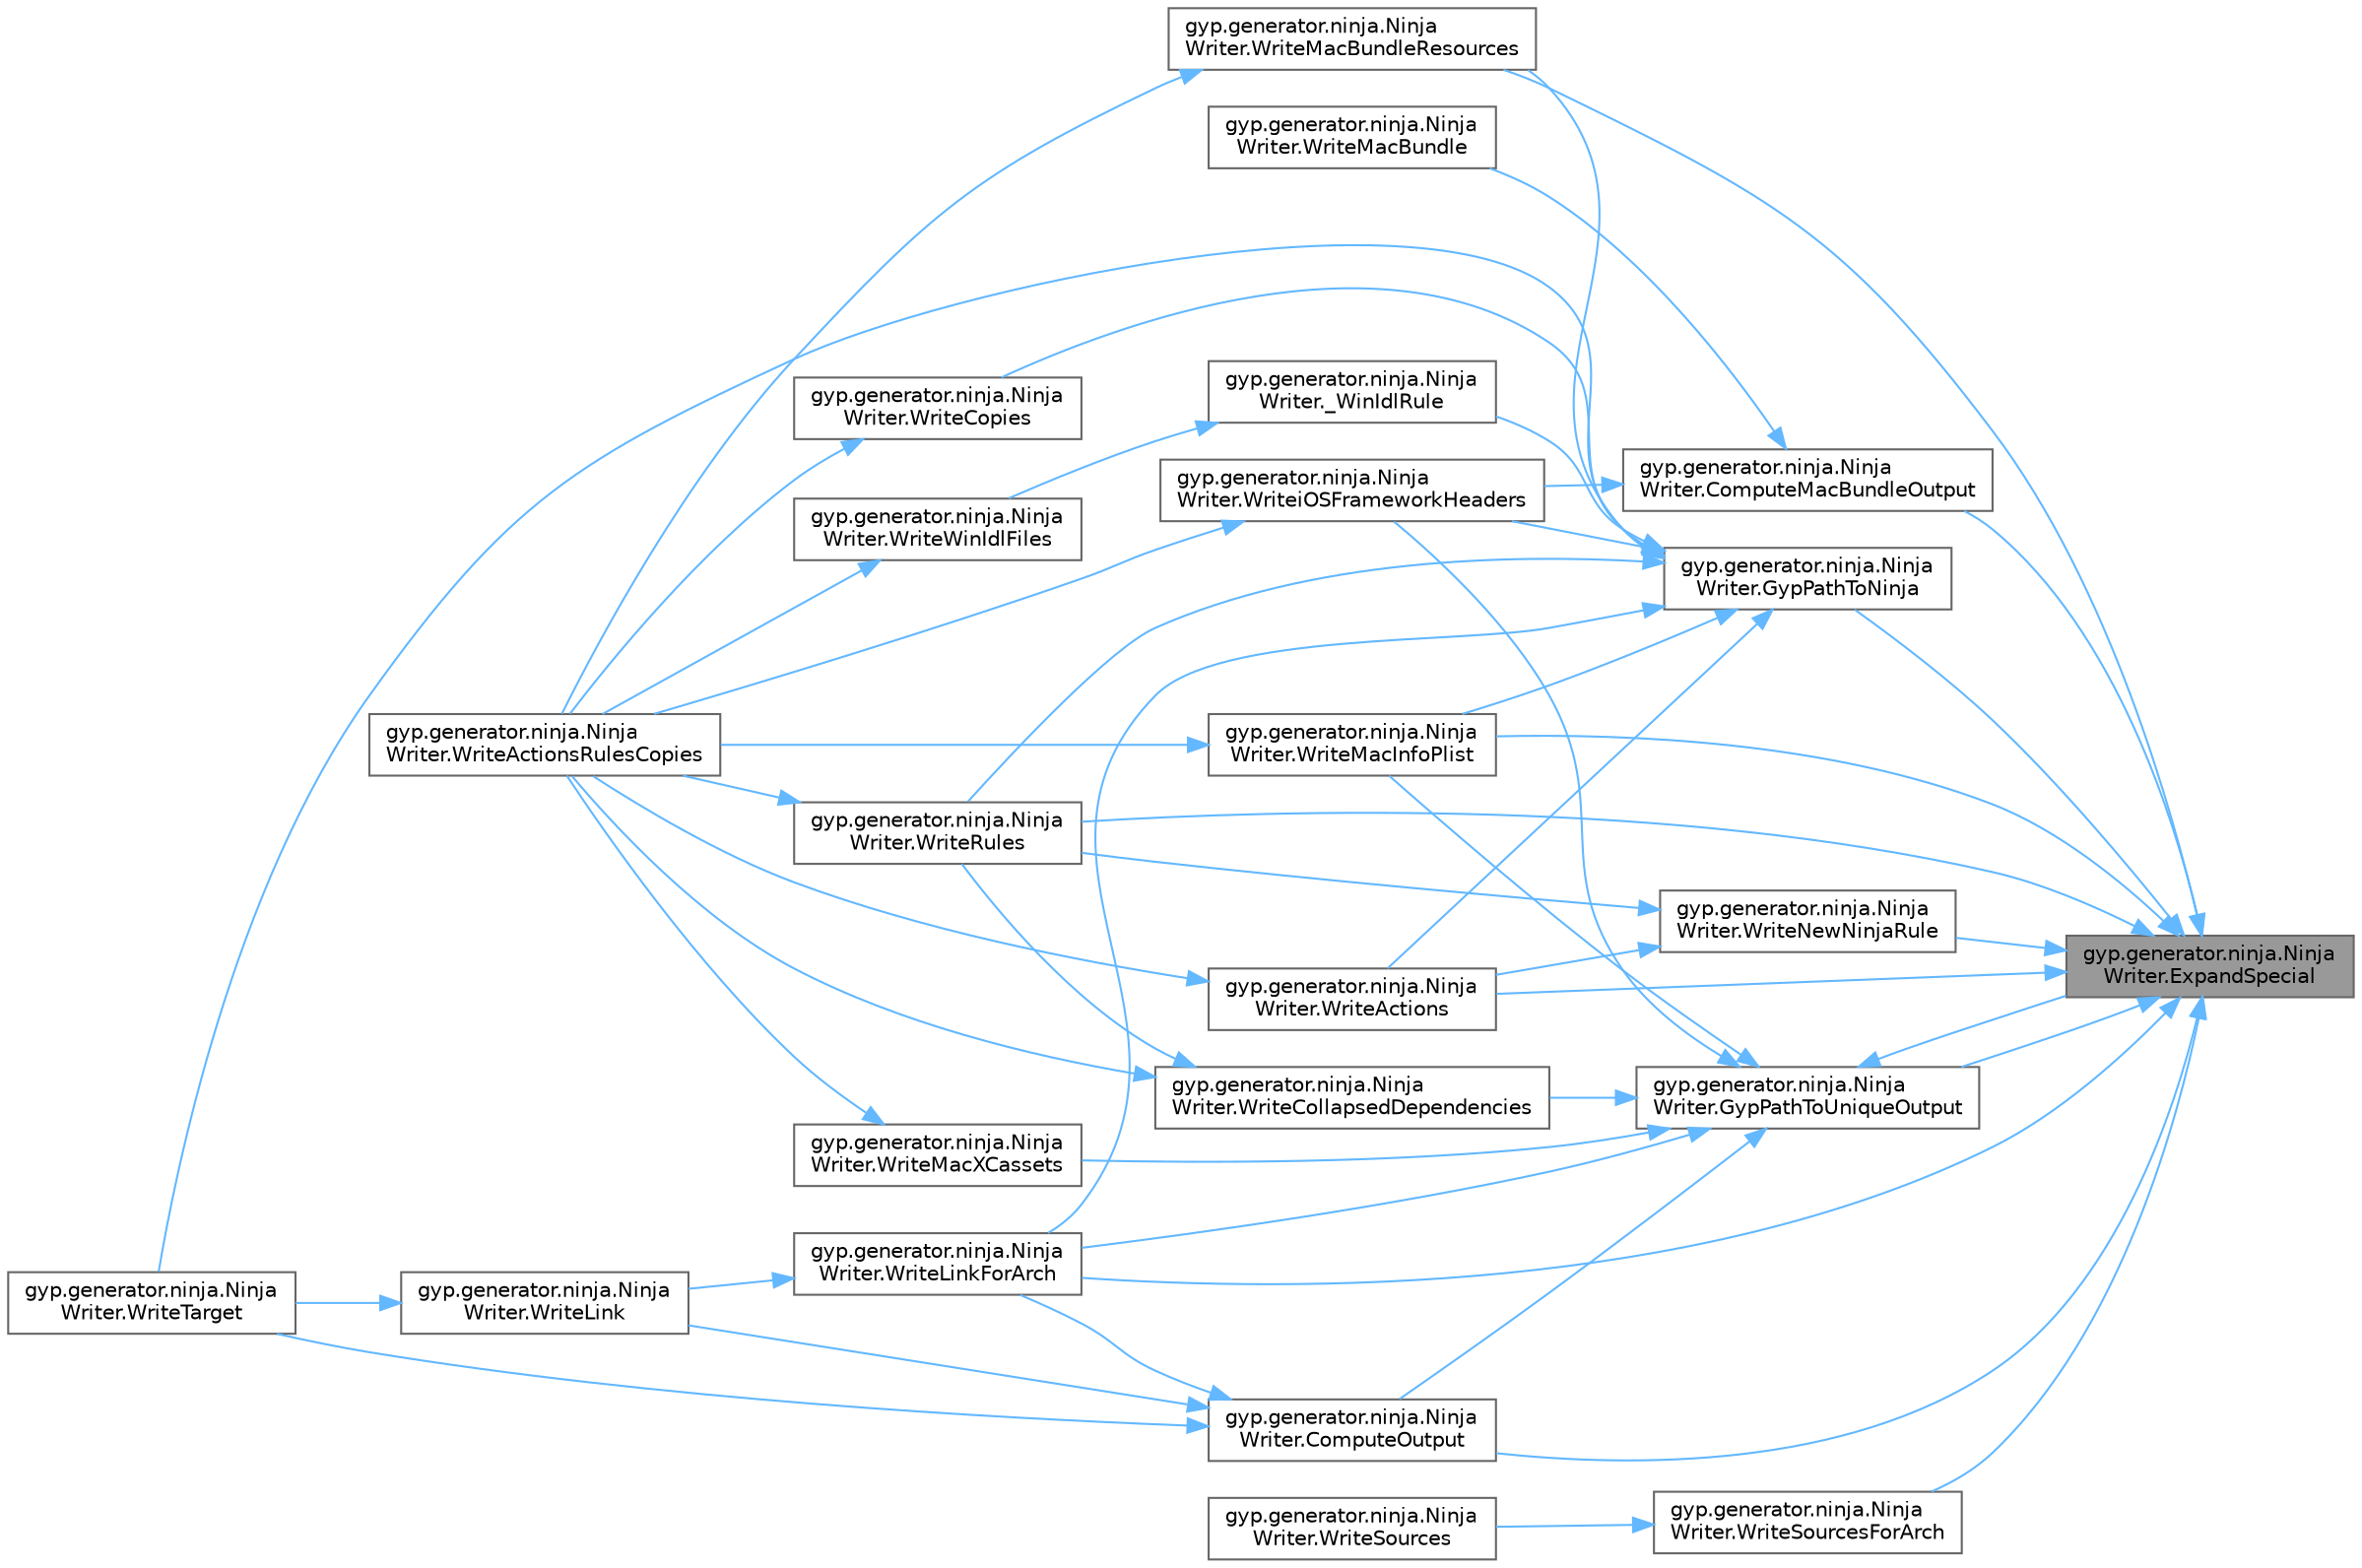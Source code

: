 digraph "gyp.generator.ninja.NinjaWriter.ExpandSpecial"
{
 // LATEX_PDF_SIZE
  bgcolor="transparent";
  edge [fontname=Helvetica,fontsize=10,labelfontname=Helvetica,labelfontsize=10];
  node [fontname=Helvetica,fontsize=10,shape=box,height=0.2,width=0.4];
  rankdir="RL";
  Node1 [id="Node000001",label="gyp.generator.ninja.Ninja\lWriter.ExpandSpecial",height=0.2,width=0.4,color="gray40", fillcolor="grey60", style="filled", fontcolor="black",tooltip=" "];
  Node1 -> Node2 [id="edge49_Node000001_Node000002",dir="back",color="steelblue1",style="solid",tooltip=" "];
  Node2 [id="Node000002",label="gyp.generator.ninja.Ninja\lWriter.ComputeMacBundleOutput",height=0.2,width=0.4,color="grey40", fillcolor="white", style="filled",URL="$classgyp_1_1generator_1_1ninja_1_1_ninja_writer.html#a57e8f449fd4dbbc33e903f0c6685b99d",tooltip=" "];
  Node2 -> Node3 [id="edge50_Node000002_Node000003",dir="back",color="steelblue1",style="solid",tooltip=" "];
  Node3 [id="Node000003",label="gyp.generator.ninja.Ninja\lWriter.WriteiOSFrameworkHeaders",height=0.2,width=0.4,color="grey40", fillcolor="white", style="filled",URL="$classgyp_1_1generator_1_1ninja_1_1_ninja_writer.html#ac9975ed5336cd68d74ffe92e0b6f372e",tooltip=" "];
  Node3 -> Node4 [id="edge51_Node000003_Node000004",dir="back",color="steelblue1",style="solid",tooltip=" "];
  Node4 [id="Node000004",label="gyp.generator.ninja.Ninja\lWriter.WriteActionsRulesCopies",height=0.2,width=0.4,color="grey40", fillcolor="white", style="filled",URL="$classgyp_1_1generator_1_1ninja_1_1_ninja_writer.html#a08fe4faba472a5933b5459cf99bee1dd",tooltip=" "];
  Node2 -> Node5 [id="edge52_Node000002_Node000005",dir="back",color="steelblue1",style="solid",tooltip=" "];
  Node5 [id="Node000005",label="gyp.generator.ninja.Ninja\lWriter.WriteMacBundle",height=0.2,width=0.4,color="grey40", fillcolor="white", style="filled",URL="$classgyp_1_1generator_1_1ninja_1_1_ninja_writer.html#a816d7ec8367021cfe0f89f7dff53c655",tooltip=" "];
  Node1 -> Node6 [id="edge53_Node000001_Node000006",dir="back",color="steelblue1",style="solid",tooltip=" "];
  Node6 [id="Node000006",label="gyp.generator.ninja.Ninja\lWriter.ComputeOutput",height=0.2,width=0.4,color="grey40", fillcolor="white", style="filled",URL="$classgyp_1_1generator_1_1ninja_1_1_ninja_writer.html#a4e891252d51c6157865f8a6fd2666a23",tooltip=" "];
  Node6 -> Node7 [id="edge54_Node000006_Node000007",dir="back",color="steelblue1",style="solid",tooltip=" "];
  Node7 [id="Node000007",label="gyp.generator.ninja.Ninja\lWriter.WriteLink",height=0.2,width=0.4,color="grey40", fillcolor="white", style="filled",URL="$classgyp_1_1generator_1_1ninja_1_1_ninja_writer.html#a8cc3761a4301bfe622e401db757937c0",tooltip=" "];
  Node7 -> Node8 [id="edge55_Node000007_Node000008",dir="back",color="steelblue1",style="solid",tooltip=" "];
  Node8 [id="Node000008",label="gyp.generator.ninja.Ninja\lWriter.WriteTarget",height=0.2,width=0.4,color="grey40", fillcolor="white", style="filled",URL="$classgyp_1_1generator_1_1ninja_1_1_ninja_writer.html#acdac1bc5e8a5c376979376aedeb1331b",tooltip=" "];
  Node6 -> Node9 [id="edge56_Node000006_Node000009",dir="back",color="steelblue1",style="solid",tooltip=" "];
  Node9 [id="Node000009",label="gyp.generator.ninja.Ninja\lWriter.WriteLinkForArch",height=0.2,width=0.4,color="grey40", fillcolor="white", style="filled",URL="$classgyp_1_1generator_1_1ninja_1_1_ninja_writer.html#af3d9d233371727340c75d2767f79799c",tooltip=" "];
  Node9 -> Node7 [id="edge57_Node000009_Node000007",dir="back",color="steelblue1",style="solid",tooltip=" "];
  Node6 -> Node8 [id="edge58_Node000006_Node000008",dir="back",color="steelblue1",style="solid",tooltip=" "];
  Node1 -> Node10 [id="edge59_Node000001_Node000010",dir="back",color="steelblue1",style="solid",tooltip=" "];
  Node10 [id="Node000010",label="gyp.generator.ninja.Ninja\lWriter.GypPathToNinja",height=0.2,width=0.4,color="grey40", fillcolor="white", style="filled",URL="$classgyp_1_1generator_1_1ninja_1_1_ninja_writer.html#a037fa437e649d954424febeed3260cf6",tooltip=" "];
  Node10 -> Node11 [id="edge60_Node000010_Node000011",dir="back",color="steelblue1",style="solid",tooltip=" "];
  Node11 [id="Node000011",label="gyp.generator.ninja.Ninja\lWriter._WinIdlRule",height=0.2,width=0.4,color="grey40", fillcolor="white", style="filled",URL="$classgyp_1_1generator_1_1ninja_1_1_ninja_writer.html#ac788e708e495ff0ff36da7d362454705",tooltip=" "];
  Node11 -> Node12 [id="edge61_Node000011_Node000012",dir="back",color="steelblue1",style="solid",tooltip=" "];
  Node12 [id="Node000012",label="gyp.generator.ninja.Ninja\lWriter.WriteWinIdlFiles",height=0.2,width=0.4,color="grey40", fillcolor="white", style="filled",URL="$classgyp_1_1generator_1_1ninja_1_1_ninja_writer.html#aea467415fbc4ffc45c90ae34b57ac4e5",tooltip=" "];
  Node12 -> Node4 [id="edge62_Node000012_Node000004",dir="back",color="steelblue1",style="solid",tooltip=" "];
  Node10 -> Node13 [id="edge63_Node000010_Node000013",dir="back",color="steelblue1",style="solid",tooltip=" "];
  Node13 [id="Node000013",label="gyp.generator.ninja.Ninja\lWriter.WriteActions",height=0.2,width=0.4,color="grey40", fillcolor="white", style="filled",URL="$classgyp_1_1generator_1_1ninja_1_1_ninja_writer.html#a655dd768b80c8065f498f0775ca48906",tooltip=" "];
  Node13 -> Node4 [id="edge64_Node000013_Node000004",dir="back",color="steelblue1",style="solid",tooltip=" "];
  Node10 -> Node14 [id="edge65_Node000010_Node000014",dir="back",color="steelblue1",style="solid",tooltip=" "];
  Node14 [id="Node000014",label="gyp.generator.ninja.Ninja\lWriter.WriteCopies",height=0.2,width=0.4,color="grey40", fillcolor="white", style="filled",URL="$classgyp_1_1generator_1_1ninja_1_1_ninja_writer.html#aa85c15f5a18f80d340f8b3e64df2c0a5",tooltip=" "];
  Node14 -> Node4 [id="edge66_Node000014_Node000004",dir="back",color="steelblue1",style="solid",tooltip=" "];
  Node10 -> Node3 [id="edge67_Node000010_Node000003",dir="back",color="steelblue1",style="solid",tooltip=" "];
  Node10 -> Node9 [id="edge68_Node000010_Node000009",dir="back",color="steelblue1",style="solid",tooltip=" "];
  Node10 -> Node15 [id="edge69_Node000010_Node000015",dir="back",color="steelblue1",style="solid",tooltip=" "];
  Node15 [id="Node000015",label="gyp.generator.ninja.Ninja\lWriter.WriteMacBundleResources",height=0.2,width=0.4,color="grey40", fillcolor="white", style="filled",URL="$classgyp_1_1generator_1_1ninja_1_1_ninja_writer.html#ae79938b1b1859f0f413b3ad68dcdfe9d",tooltip=" "];
  Node15 -> Node4 [id="edge70_Node000015_Node000004",dir="back",color="steelblue1",style="solid",tooltip=" "];
  Node10 -> Node16 [id="edge71_Node000010_Node000016",dir="back",color="steelblue1",style="solid",tooltip=" "];
  Node16 [id="Node000016",label="gyp.generator.ninja.Ninja\lWriter.WriteMacInfoPlist",height=0.2,width=0.4,color="grey40", fillcolor="white", style="filled",URL="$classgyp_1_1generator_1_1ninja_1_1_ninja_writer.html#ab52416a6b9d952a205a3b1ba073f637e",tooltip=" "];
  Node16 -> Node4 [id="edge72_Node000016_Node000004",dir="back",color="steelblue1",style="solid",tooltip=" "];
  Node10 -> Node17 [id="edge73_Node000010_Node000017",dir="back",color="steelblue1",style="solid",tooltip=" "];
  Node17 [id="Node000017",label="gyp.generator.ninja.Ninja\lWriter.WriteRules",height=0.2,width=0.4,color="grey40", fillcolor="white", style="filled",URL="$classgyp_1_1generator_1_1ninja_1_1_ninja_writer.html#a9c7366ceaedc2c7f42743b108656668c",tooltip=" "];
  Node17 -> Node4 [id="edge74_Node000017_Node000004",dir="back",color="steelblue1",style="solid",tooltip=" "];
  Node10 -> Node8 [id="edge75_Node000010_Node000008",dir="back",color="steelblue1",style="solid",tooltip=" "];
  Node1 -> Node18 [id="edge76_Node000001_Node000018",dir="back",color="steelblue1",style="solid",tooltip=" "];
  Node18 [id="Node000018",label="gyp.generator.ninja.Ninja\lWriter.GypPathToUniqueOutput",height=0.2,width=0.4,color="grey40", fillcolor="white", style="filled",URL="$classgyp_1_1generator_1_1ninja_1_1_ninja_writer.html#a9eb0b2da57de236bf240557d8780c03e",tooltip=" "];
  Node18 -> Node6 [id="edge77_Node000018_Node000006",dir="back",color="steelblue1",style="solid",tooltip=" "];
  Node18 -> Node1 [id="edge78_Node000018_Node000001",dir="back",color="steelblue1",style="solid",tooltip=" "];
  Node18 -> Node19 [id="edge79_Node000018_Node000019",dir="back",color="steelblue1",style="solid",tooltip=" "];
  Node19 [id="Node000019",label="gyp.generator.ninja.Ninja\lWriter.WriteCollapsedDependencies",height=0.2,width=0.4,color="grey40", fillcolor="white", style="filled",URL="$classgyp_1_1generator_1_1ninja_1_1_ninja_writer.html#a57fa8abb97fa2a2044a127997ca29af2",tooltip=" "];
  Node19 -> Node4 [id="edge80_Node000019_Node000004",dir="back",color="steelblue1",style="solid",tooltip=" "];
  Node19 -> Node17 [id="edge81_Node000019_Node000017",dir="back",color="steelblue1",style="solid",tooltip=" "];
  Node18 -> Node3 [id="edge82_Node000018_Node000003",dir="back",color="steelblue1",style="solid",tooltip=" "];
  Node18 -> Node9 [id="edge83_Node000018_Node000009",dir="back",color="steelblue1",style="solid",tooltip=" "];
  Node18 -> Node16 [id="edge84_Node000018_Node000016",dir="back",color="steelblue1",style="solid",tooltip=" "];
  Node18 -> Node20 [id="edge85_Node000018_Node000020",dir="back",color="steelblue1",style="solid",tooltip=" "];
  Node20 [id="Node000020",label="gyp.generator.ninja.Ninja\lWriter.WriteMacXCassets",height=0.2,width=0.4,color="grey40", fillcolor="white", style="filled",URL="$classgyp_1_1generator_1_1ninja_1_1_ninja_writer.html#a01ae52c3483a1b3ff32359c6c58cfe2c",tooltip=" "];
  Node20 -> Node4 [id="edge86_Node000020_Node000004",dir="back",color="steelblue1",style="solid",tooltip=" "];
  Node1 -> Node13 [id="edge87_Node000001_Node000013",dir="back",color="steelblue1",style="solid",tooltip=" "];
  Node1 -> Node9 [id="edge88_Node000001_Node000009",dir="back",color="steelblue1",style="solid",tooltip=" "];
  Node1 -> Node15 [id="edge89_Node000001_Node000015",dir="back",color="steelblue1",style="solid",tooltip=" "];
  Node1 -> Node16 [id="edge90_Node000001_Node000016",dir="back",color="steelblue1",style="solid",tooltip=" "];
  Node1 -> Node21 [id="edge91_Node000001_Node000021",dir="back",color="steelblue1",style="solid",tooltip=" "];
  Node21 [id="Node000021",label="gyp.generator.ninja.Ninja\lWriter.WriteNewNinjaRule",height=0.2,width=0.4,color="grey40", fillcolor="white", style="filled",URL="$classgyp_1_1generator_1_1ninja_1_1_ninja_writer.html#ad4a64c2727dfb76b55e7c918c5299381",tooltip=" "];
  Node21 -> Node13 [id="edge92_Node000021_Node000013",dir="back",color="steelblue1",style="solid",tooltip=" "];
  Node21 -> Node17 [id="edge93_Node000021_Node000017",dir="back",color="steelblue1",style="solid",tooltip=" "];
  Node1 -> Node17 [id="edge94_Node000001_Node000017",dir="back",color="steelblue1",style="solid",tooltip=" "];
  Node1 -> Node22 [id="edge95_Node000001_Node000022",dir="back",color="steelblue1",style="solid",tooltip=" "];
  Node22 [id="Node000022",label="gyp.generator.ninja.Ninja\lWriter.WriteSourcesForArch",height=0.2,width=0.4,color="grey40", fillcolor="white", style="filled",URL="$classgyp_1_1generator_1_1ninja_1_1_ninja_writer.html#af94dc6252a90fca9ab34205a8cc2c734",tooltip=" "];
  Node22 -> Node23 [id="edge96_Node000022_Node000023",dir="back",color="steelblue1",style="solid",tooltip=" "];
  Node23 [id="Node000023",label="gyp.generator.ninja.Ninja\lWriter.WriteSources",height=0.2,width=0.4,color="grey40", fillcolor="white", style="filled",URL="$classgyp_1_1generator_1_1ninja_1_1_ninja_writer.html#ac406c3a753a16356443db75d56377e0e",tooltip=" "];
}
